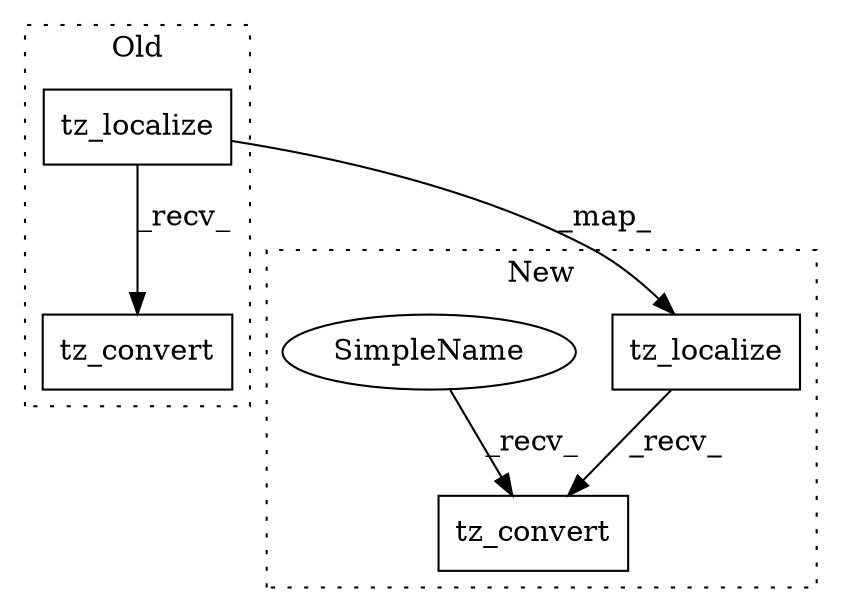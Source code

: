 digraph G {
subgraph cluster0 {
1 [label="tz_convert" a="32" s="476,495" l="11,1" shape="box"];
4 [label="tz_localize" a="32" s="454,474" l="12,1" shape="box"];
label = "Old";
style="dotted";
}
subgraph cluster1 {
2 [label="tz_convert" a="32" s="574,593" l="11,1" shape="box"];
3 [label="tz_localize" a="32" s="466,486" l="12,1" shape="box"];
5 [label="SimpleName" a="42" s="563" l="10" shape="ellipse"];
label = "New";
style="dotted";
}
3 -> 2 [label="_recv_"];
4 -> 1 [label="_recv_"];
4 -> 3 [label="_map_"];
5 -> 2 [label="_recv_"];
}